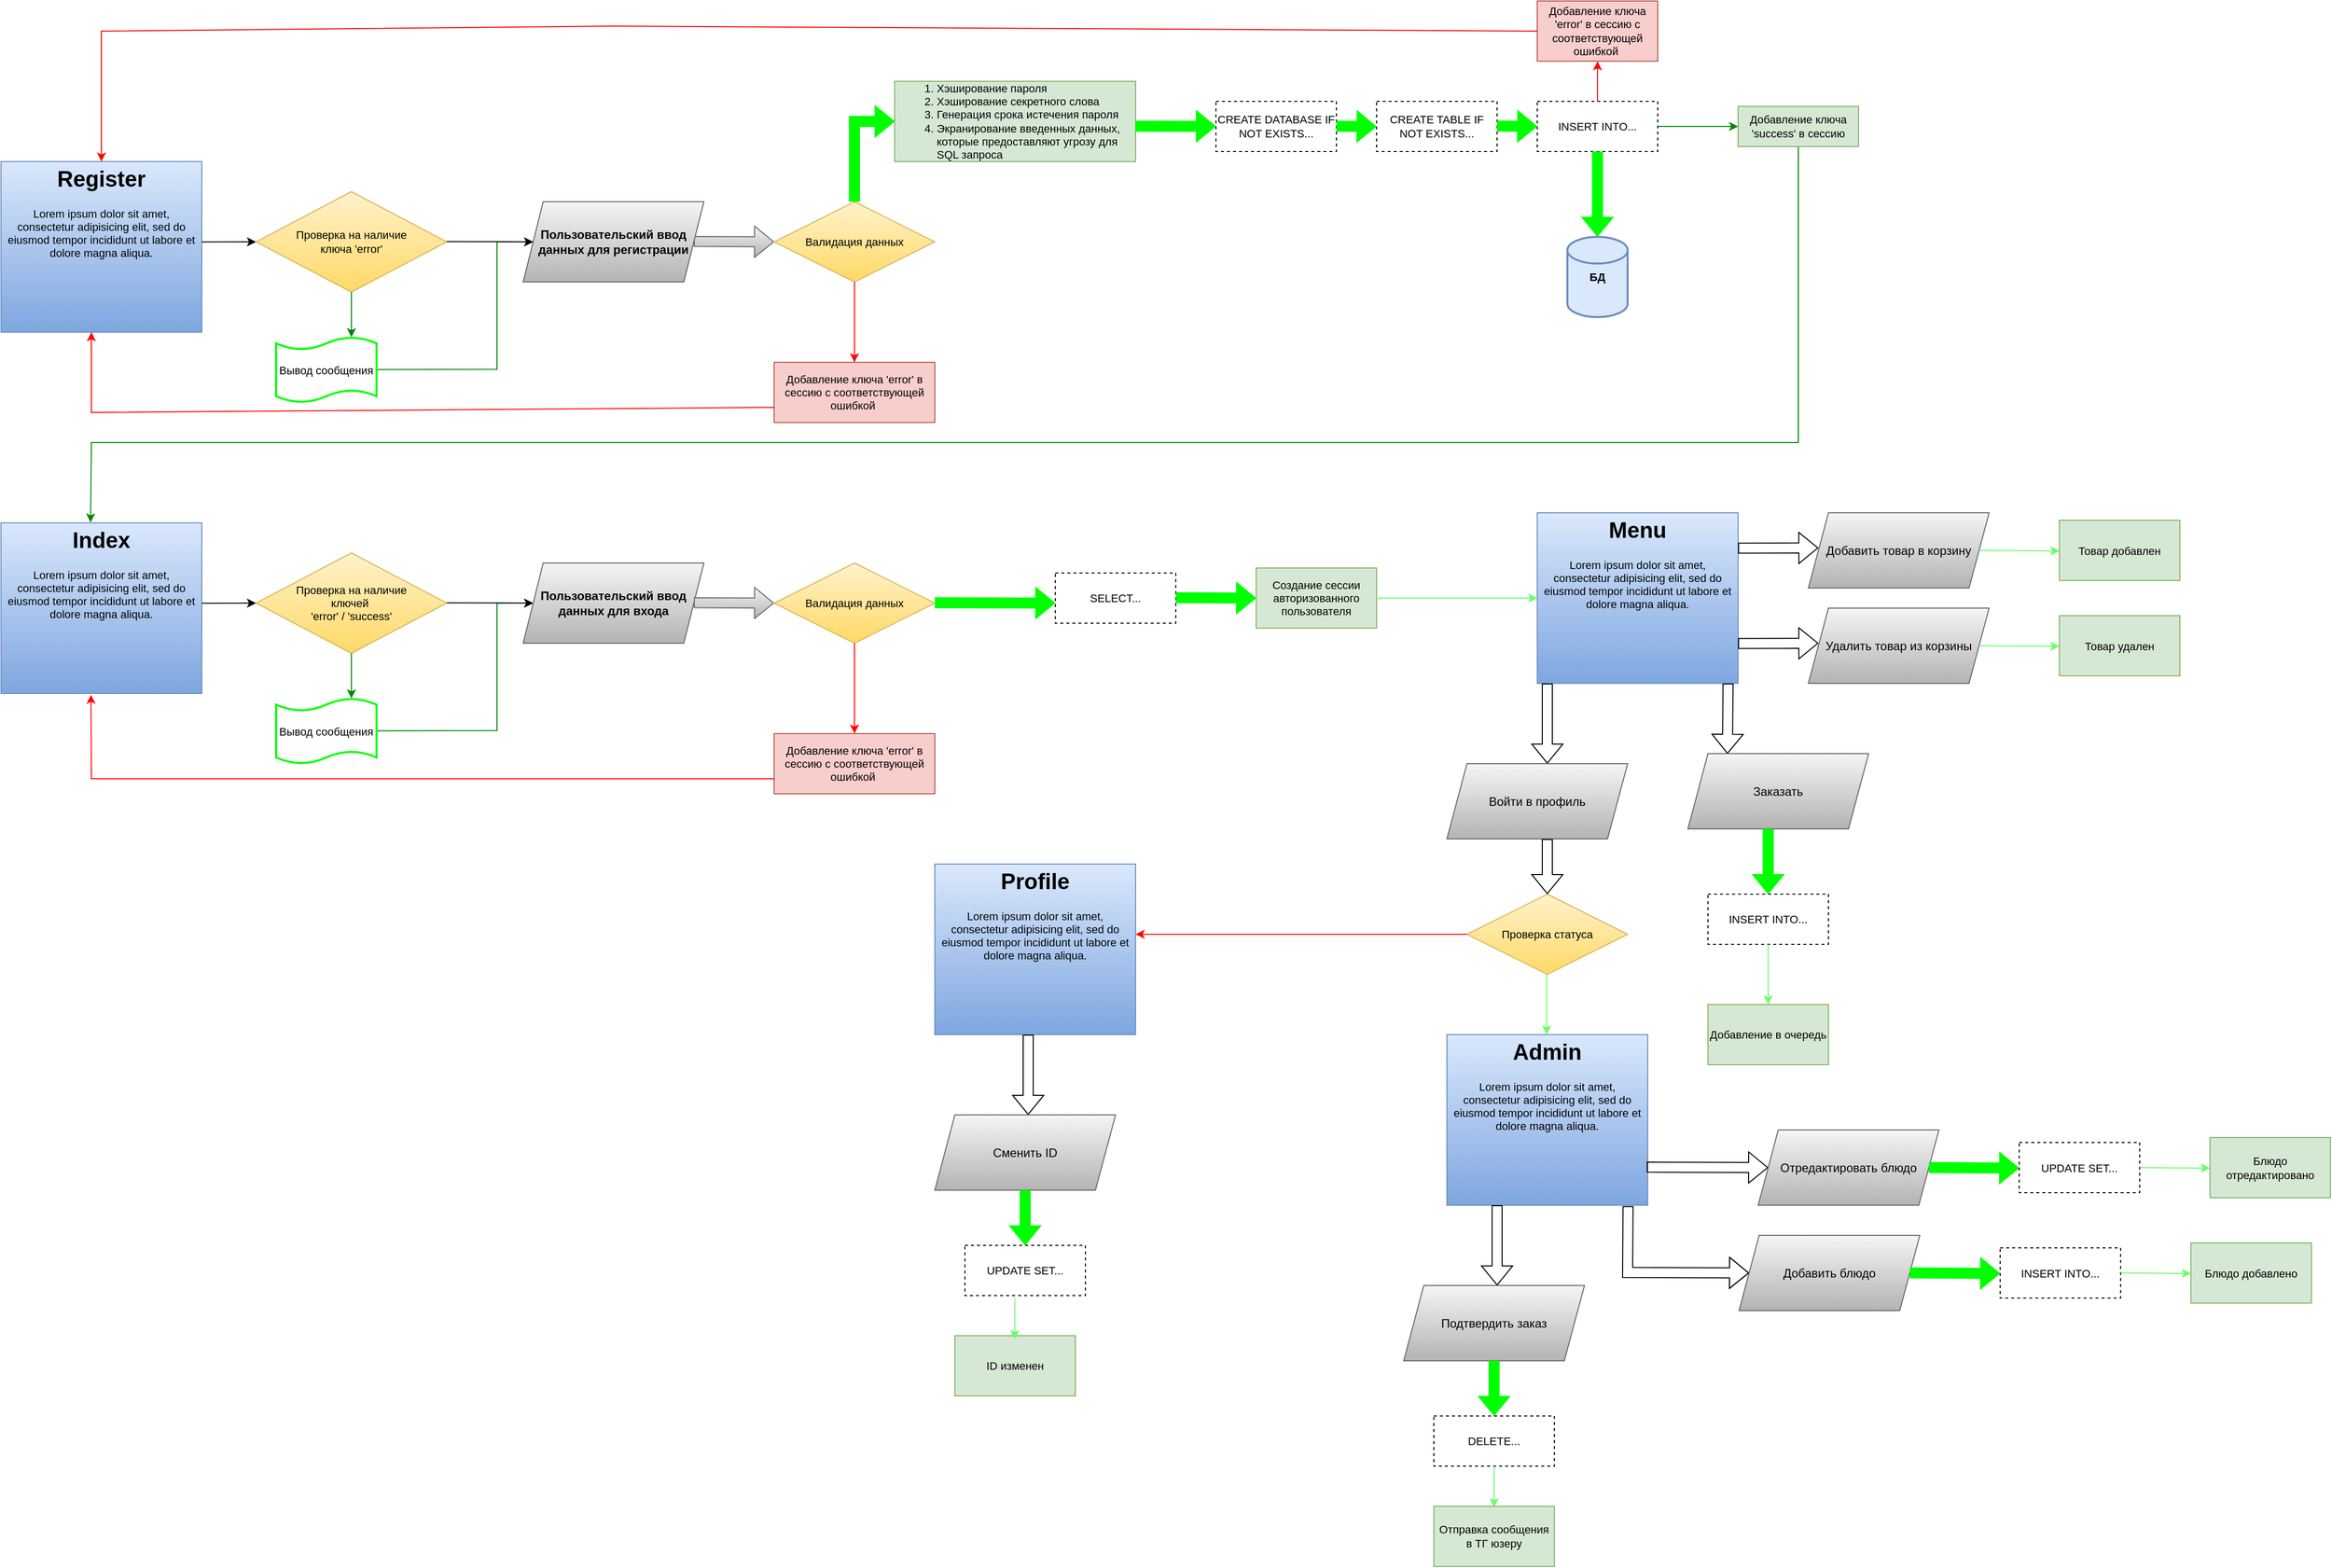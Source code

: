 <mxfile version="20.7.4" type="device"><diagram id="8xUtYYyIPEslyXVkAEBV" name="Страница 1"><mxGraphModel dx="4327" dy="1767" grid="1" gridSize="10" guides="1" tooltips="1" connect="1" arrows="1" fold="1" page="1" pageScale="1" pageWidth="827" pageHeight="1169" math="0" shadow="0"><root><mxCell id="0"/><mxCell id="1" parent="0"/><mxCell id="uuku5bjFE2AwPKmSAGeP-2" value="" style="endArrow=classic;html=1;rounded=0;strokeColor=#008500;fontSize=11;fillColor=#FF0000;" edge="1" parent="1"><mxGeometry width="50" height="50" relative="1" as="geometry"><mxPoint x="-196" y="367.237" as="sourcePoint"/><mxPoint x="-40" y="240" as="targetPoint"/><Array as="points"><mxPoint x="-76" y="367"/><mxPoint x="-76" y="240"/></Array></mxGeometry></mxCell><mxCell id="uuku5bjFE2AwPKmSAGeP-3" value="" style="endArrow=classic;html=1;rounded=0;strokeColor=#008500;fontSize=11;fillColor=#FF0000;" edge="1" parent="1"><mxGeometry width="50" height="50" relative="1" as="geometry"><mxPoint x="-196" y="727.237" as="sourcePoint"/><mxPoint x="-40" y="600" as="targetPoint"/><Array as="points"><mxPoint x="-76" y="727"/><mxPoint x="-76" y="600"/></Array></mxGeometry></mxCell><mxCell id="uuku5bjFE2AwPKmSAGeP-4" value="" style="shape=flexArrow;endArrow=classic;html=1;rounded=0;fillColor=#f5f5f5;gradientColor=#b3b3b3;strokeColor=#666666;" edge="1" parent="1"><mxGeometry width="50" height="50" relative="1" as="geometry"><mxPoint x="120" y="239.58" as="sourcePoint"/><mxPoint x="200" y="240" as="targetPoint"/></mxGeometry></mxCell><mxCell id="uuku5bjFE2AwPKmSAGeP-5" value="&lt;div style=&quot;font-size: 11px;&quot;&gt;Валидация данных&lt;/div&gt;" style="rhombus;whiteSpace=wrap;html=1;rounded=0;align=center;fillColor=#fff2cc;gradientColor=#ffd966;strokeColor=#d6b656;" vertex="1" parent="1"><mxGeometry x="200" y="200" width="160" height="80" as="geometry"/></mxCell><mxCell id="uuku5bjFE2AwPKmSAGeP-6" value="&lt;b style=&quot;font-size: 12px;&quot;&gt;Пользовательский ввод данных для регистрации&lt;br&gt;&lt;/b&gt;" style="shape=parallelogram;perimeter=parallelogramPerimeter;whiteSpace=wrap;html=1;fixedSize=1;rounded=0;fontSize=11;fillColor=#f5f5f5;gradientColor=#b3b3b3;strokeColor=#666666;" vertex="1" parent="1"><mxGeometry x="-50" y="200" width="180" height="80" as="geometry"/></mxCell><mxCell id="uuku5bjFE2AwPKmSAGeP-7" value="&lt;div style=&quot;&quot;&gt;&lt;ol&gt;&lt;li&gt;&lt;span style=&quot;background-color: initial;&quot;&gt;Хэширование пароля&lt;/span&gt;&lt;/li&gt;&lt;li&gt;&lt;span style=&quot;background-color: initial;&quot;&gt;Хэширование секретного слова&lt;/span&gt;&lt;/li&gt;&lt;li&gt;&lt;span style=&quot;background-color: initial;&quot;&gt;Генерация срока истечения пароля&lt;/span&gt;&lt;/li&gt;&lt;li&gt;&lt;span style=&quot;background-color: initial;&quot;&gt;Экранирование введенных данных, которые предоставляют угрозу для SQL запроса&lt;/span&gt;&lt;/li&gt;&lt;/ol&gt;&lt;/div&gt;" style="rounded=0;whiteSpace=wrap;html=1;strokeColor=#82b366;fontSize=11;fillColor=#d5e8d4;align=left;" vertex="1" parent="1"><mxGeometry x="320" y="80" width="240" height="80" as="geometry"/></mxCell><mxCell id="uuku5bjFE2AwPKmSAGeP-8" value="CREATE TABLE IF NOT EXISTS..." style="rounded=0;whiteSpace=wrap;html=1;dashed=1;strokeColor=#000000;fontSize=11;" vertex="1" parent="1"><mxGeometry x="800" y="100" width="120" height="50" as="geometry"/></mxCell><mxCell id="uuku5bjFE2AwPKmSAGeP-9" value="INSERT INTO..." style="rounded=0;whiteSpace=wrap;html=1;dashed=1;strokeColor=#000000;fontSize=11;" vertex="1" parent="1"><mxGeometry x="960" y="100" width="120" height="50" as="geometry"/></mxCell><mxCell id="uuku5bjFE2AwPKmSAGeP-10" style="edgeStyle=orthogonalEdgeStyle;rounded=0;orthogonalLoop=1;jettySize=auto;html=1;exitX=0.5;exitY=1;exitDx=0;exitDy=0;fontSize=11;" edge="1" parent="1" source="uuku5bjFE2AwPKmSAGeP-9" target="uuku5bjFE2AwPKmSAGeP-9"><mxGeometry relative="1" as="geometry"/></mxCell><mxCell id="uuku5bjFE2AwPKmSAGeP-11" value="" style="shape=flexArrow;endArrow=classic;html=1;rounded=0;strokeColor=#00FF00;fontSize=11;exitX=0.5;exitY=0;exitDx=0;exitDy=0;entryX=0;entryY=0.5;entryDx=0;entryDy=0;fillColor=#00FF00;" edge="1" parent="1" source="uuku5bjFE2AwPKmSAGeP-5" target="uuku5bjFE2AwPKmSAGeP-7"><mxGeometry width="50" height="50" relative="1" as="geometry"><mxPoint x="270" y="195" as="sourcePoint"/><mxPoint x="280" y="80" as="targetPoint"/><Array as="points"><mxPoint x="280" y="120"/></Array></mxGeometry></mxCell><mxCell id="uuku5bjFE2AwPKmSAGeP-12" value="" style="shape=flexArrow;endArrow=classic;html=1;rounded=0;strokeColor=#00FF00;fontSize=11;fillColor=#00FF00;" edge="1" parent="1"><mxGeometry width="50" height="50" relative="1" as="geometry"><mxPoint x="560" y="124.72" as="sourcePoint"/><mxPoint x="640" y="124.91" as="targetPoint"/></mxGeometry></mxCell><mxCell id="uuku5bjFE2AwPKmSAGeP-13" value="" style="shape=flexArrow;endArrow=classic;html=1;rounded=0;strokeColor=#00FF00;fontSize=11;fillColor=#00FF00;" edge="1" parent="1"><mxGeometry width="50" height="50" relative="1" as="geometry"><mxPoint x="920" y="124.57" as="sourcePoint"/><mxPoint x="960" y="125" as="targetPoint"/></mxGeometry></mxCell><mxCell id="uuku5bjFE2AwPKmSAGeP-14" value="" style="shape=flexArrow;endArrow=classic;html=1;rounded=0;strokeColor=#00FF00;fontSize=11;fillColor=#00FF00;entryX=0.5;entryY=0;entryDx=0;entryDy=0;entryPerimeter=0;exitX=0.5;exitY=1;exitDx=0;exitDy=0;" edge="1" parent="1" source="uuku5bjFE2AwPKmSAGeP-9"><mxGeometry width="50" height="50" relative="1" as="geometry"><mxPoint x="1080" y="124.57" as="sourcePoint"/><mxPoint x="1020" y="235" as="targetPoint"/></mxGeometry></mxCell><mxCell id="uuku5bjFE2AwPKmSAGeP-15" value="&lt;b style=&quot;font-size: 12px;&quot;&gt;Пользовательский ввод данных для входа&lt;br&gt;&lt;/b&gt;" style="shape=parallelogram;perimeter=parallelogramPerimeter;whiteSpace=wrap;html=1;fixedSize=1;rounded=0;fontSize=11;fillColor=#f5f5f5;gradientColor=#b3b3b3;strokeColor=#666666;" vertex="1" parent="1"><mxGeometry x="-50" y="560" width="180" height="80" as="geometry"/></mxCell><mxCell id="uuku5bjFE2AwPKmSAGeP-16" value="" style="endArrow=classic;html=1;rounded=0;strokeColor=#FF0000;fontSize=11;fillColor=#00FF00;" edge="1" parent="1"><mxGeometry width="50" height="50" relative="1" as="geometry"><mxPoint x="1020" y="100" as="sourcePoint"/><mxPoint x="1020" y="60" as="targetPoint"/></mxGeometry></mxCell><mxCell id="uuku5bjFE2AwPKmSAGeP-17" value="Добавление ключа 'error' в сессию с соответствующей ошибкой&amp;nbsp;" style="rounded=0;whiteSpace=wrap;html=1;strokeColor=#b85450;fontSize=11;fillColor=#f8cecc;" vertex="1" parent="1"><mxGeometry x="960" width="120" height="60" as="geometry"/></mxCell><mxCell id="uuku5bjFE2AwPKmSAGeP-18" value="" style="endArrow=classic;html=1;rounded=0;strokeColor=#FF0000;fontSize=11;fillColor=#00FF00;exitX=0;exitY=0.5;exitDx=0;exitDy=0;entryX=0.5;entryY=0;entryDx=0;entryDy=0;" edge="1" parent="1" source="uuku5bjFE2AwPKmSAGeP-17" target="uuku5bjFE2AwPKmSAGeP-84"><mxGeometry width="50" height="50" relative="1" as="geometry"><mxPoint x="800" y="10" as="sourcePoint"/><mxPoint x="-520" y="30" as="targetPoint"/><Array as="points"><mxPoint x="40" y="25"/><mxPoint x="-470" y="30"/></Array></mxGeometry></mxCell><mxCell id="uuku5bjFE2AwPKmSAGeP-19" value="" style="shape=flexArrow;endArrow=classic;html=1;rounded=0;fillColor=#f5f5f5;gradientColor=#b3b3b3;strokeColor=#666666;" edge="1" parent="1"><mxGeometry width="50" height="50" relative="1" as="geometry"><mxPoint x="120" y="599.57" as="sourcePoint"/><mxPoint x="200" y="599.99" as="targetPoint"/></mxGeometry></mxCell><mxCell id="uuku5bjFE2AwPKmSAGeP-20" value="&lt;div style=&quot;font-size: 11px;&quot;&gt;Валидация данных&lt;/div&gt;" style="rhombus;whiteSpace=wrap;html=1;rounded=0;align=center;fillColor=#fff2cc;gradientColor=#ffd966;strokeColor=#d6b656;" vertex="1" parent="1"><mxGeometry x="200" y="560" width="160" height="80" as="geometry"/></mxCell><mxCell id="uuku5bjFE2AwPKmSAGeP-21" value="" style="shape=flexArrow;endArrow=classic;html=1;rounded=0;strokeColor=#00FF00;fontSize=11;fillColor=#00FF00;" edge="1" parent="1"><mxGeometry width="50" height="50" relative="1" as="geometry"><mxPoint x="360" y="599.57" as="sourcePoint"/><mxPoint x="480" y="600" as="targetPoint"/></mxGeometry></mxCell><mxCell id="uuku5bjFE2AwPKmSAGeP-22" value="" style="endArrow=classic;html=1;rounded=0;strokeColor=#008500;fontSize=11;fillColor=#00FF00;exitX=0.5;exitY=1;exitDx=0;exitDy=0;entryX=0.446;entryY=-0.002;entryDx=0;entryDy=0;entryPerimeter=0;" edge="1" parent="1" source="uuku5bjFE2AwPKmSAGeP-35" target="uuku5bjFE2AwPKmSAGeP-65"><mxGeometry width="50" height="50" relative="1" as="geometry"><mxPoint x="1219.57" y="140" as="sourcePoint"/><mxPoint x="-540" y="440" as="targetPoint"/><Array as="points"><mxPoint x="1220" y="440"/><mxPoint x="40" y="440"/><mxPoint x="-480" y="440"/></Array></mxGeometry></mxCell><mxCell id="uuku5bjFE2AwPKmSAGeP-23" value="" style="endArrow=classic;html=1;rounded=0;fontSize=11;fillColor=#e51400;strokeColor=#FF0000;entryX=0.5;entryY=0;entryDx=0;entryDy=0;" edge="1" parent="1" target="uuku5bjFE2AwPKmSAGeP-24"><mxGeometry width="50" height="50" relative="1" as="geometry"><mxPoint x="280" y="280" as="sourcePoint"/><mxPoint x="320" y="320" as="targetPoint"/><Array as="points"/></mxGeometry></mxCell><mxCell id="uuku5bjFE2AwPKmSAGeP-24" value="Добавление ключа 'error' в сессию с соответствующей ошибкой&amp;nbsp;" style="rounded=0;whiteSpace=wrap;html=1;fontSize=11;strokeColor=#b85450;fillColor=#f8cecc;" vertex="1" parent="1"><mxGeometry x="200" y="360" width="160" height="60" as="geometry"/></mxCell><mxCell id="uuku5bjFE2AwPKmSAGeP-25" value="" style="endArrow=classic;html=1;rounded=0;fontSize=11;fillColor=#e51400;strokeColor=#FF0000;entryX=0.5;entryY=0;entryDx=0;entryDy=0;" edge="1" parent="1" target="uuku5bjFE2AwPKmSAGeP-26"><mxGeometry width="50" height="50" relative="1" as="geometry"><mxPoint x="280" y="640" as="sourcePoint"/><mxPoint x="320" y="680" as="targetPoint"/><Array as="points"/></mxGeometry></mxCell><mxCell id="uuku5bjFE2AwPKmSAGeP-26" value="Добавление ключа 'error' в сессию с соответствующей ошибкой&amp;nbsp;" style="rounded=0;whiteSpace=wrap;html=1;fontSize=11;strokeColor=#b85450;fillColor=#f8cecc;" vertex="1" parent="1"><mxGeometry x="200" y="730" width="160" height="60" as="geometry"/></mxCell><mxCell id="uuku5bjFE2AwPKmSAGeP-33" value="SELECT..." style="rounded=0;whiteSpace=wrap;html=1;dashed=1;strokeColor=#000000;fontSize=11;" vertex="1" parent="1"><mxGeometry x="480" y="570" width="120" height="50" as="geometry"/></mxCell><mxCell id="uuku5bjFE2AwPKmSAGeP-34" value="" style="shape=flexArrow;endArrow=classic;html=1;rounded=0;strokeColor=#00FF00;fontSize=11;fillColor=#00FF00;" edge="1" parent="1"><mxGeometry width="50" height="50" relative="1" as="geometry"><mxPoint x="600" y="594.57" as="sourcePoint"/><mxPoint x="680" y="595" as="targetPoint"/></mxGeometry></mxCell><mxCell id="uuku5bjFE2AwPKmSAGeP-35" value="Добавление ключа 'success' в сессию" style="rounded=0;whiteSpace=wrap;html=1;strokeColor=#82b366;fontSize=11;fillColor=#d5e8d4;" vertex="1" parent="1"><mxGeometry x="1160" y="105" width="120" height="40" as="geometry"/></mxCell><mxCell id="uuku5bjFE2AwPKmSAGeP-36" value="" style="endArrow=classic;html=1;rounded=0;strokeColor=#008500;fontSize=11;fillColor=#00FF00;entryX=0;entryY=0.5;entryDx=0;entryDy=0;" edge="1" parent="1" target="uuku5bjFE2AwPKmSAGeP-35"><mxGeometry width="50" height="50" relative="1" as="geometry"><mxPoint x="1080" y="125" as="sourcePoint"/><mxPoint x="1130" y="75" as="targetPoint"/></mxGeometry></mxCell><mxCell id="uuku5bjFE2AwPKmSAGeP-37" value="Создание сессии авторизованного пользователя" style="rounded=0;whiteSpace=wrap;html=1;strokeColor=#82b366;fontSize=11;fillColor=#d5e8d4;" vertex="1" parent="1"><mxGeometry x="680" y="565" width="120" height="60" as="geometry"/></mxCell><mxCell id="uuku5bjFE2AwPKmSAGeP-62" value="&lt;div style=&quot;font-size: 11px;&quot;&gt;Проверка на&amp;nbsp;&lt;span style=&quot;background-color: initial;&quot;&gt;наличие&lt;/span&gt;&lt;/div&gt;&lt;div style=&quot;font-size: 11px;&quot;&gt;&lt;span style=&quot;background-color: initial;&quot;&gt;ключей&amp;nbsp;&lt;/span&gt;&lt;/div&gt;&lt;div style=&quot;font-size: 11px;&quot;&gt;&lt;span style=&quot;background-color: initial;&quot;&gt;'error' / 'success'&lt;/span&gt;&lt;/div&gt;" style="rhombus;whiteSpace=wrap;html=1;rounded=0;align=center;fillColor=#fff2cc;gradientColor=#ffd966;strokeColor=#d6b656;" vertex="1" parent="1"><mxGeometry x="-316" y="550" width="190" height="100" as="geometry"/></mxCell><mxCell id="uuku5bjFE2AwPKmSAGeP-63" value="" style="group" vertex="1" connectable="0" parent="1"><mxGeometry x="-570" y="520" width="200" height="170" as="geometry"/></mxCell><mxCell id="uuku5bjFE2AwPKmSAGeP-64" value="" style="whiteSpace=wrap;html=1;rounded=0;strokeColor=#6c8ebf;fontSize=11;fillColor=#dae8fc;gradientColor=#7ea6e0;shadow=0;" vertex="1" parent="uuku5bjFE2AwPKmSAGeP-63"><mxGeometry width="200" height="170" as="geometry"/></mxCell><mxCell id="uuku5bjFE2AwPKmSAGeP-65" value="&lt;h1&gt;Index&lt;/h1&gt;&lt;p style=&quot;&quot;&gt;Lorem ipsum dolor sit amet, consectetur adipisicing elit, sed do eiusmod tempor incididunt ut labore et dolore magna aliqua.&lt;/p&gt;" style="text;html=1;strokeColor=none;fillColor=none;spacing=5;spacingTop=-20;whiteSpace=wrap;overflow=hidden;rounded=0;fontSize=11;align=center;shadow=0;" vertex="1" parent="uuku5bjFE2AwPKmSAGeP-63"><mxGeometry width="200" height="160.438" as="geometry"/></mxCell><mxCell id="uuku5bjFE2AwPKmSAGeP-69" value="" style="endArrow=classic;html=1;rounded=0;strokeColor=#000000;fontSize=11;fillColor=#FF0000;" edge="1" parent="1" source="uuku5bjFE2AwPKmSAGeP-65"><mxGeometry width="50" height="50" relative="1" as="geometry"><mxPoint x="-216" y="650" as="sourcePoint"/><mxPoint x="-316" y="600" as="targetPoint"/></mxGeometry></mxCell><mxCell id="uuku5bjFE2AwPKmSAGeP-70" value="" style="endArrow=classic;html=1;rounded=0;strokeColor=#008500;fontSize=11;fillColor=#FF0000;exitX=0.5;exitY=1;exitDx=0;exitDy=0;entryX=0.75;entryY=0;entryDx=0;entryDy=0;entryPerimeter=0;" edge="1" parent="1" source="uuku5bjFE2AwPKmSAGeP-62" target="uuku5bjFE2AwPKmSAGeP-71"><mxGeometry width="50" height="50" relative="1" as="geometry"><mxPoint x="-210" y="1200" as="sourcePoint"/><mxPoint x="-270" y="1160" as="targetPoint"/></mxGeometry></mxCell><mxCell id="uuku5bjFE2AwPKmSAGeP-71" value="Вывод сообщения" style="shape=tape;whiteSpace=wrap;html=1;strokeWidth=2;size=0.19;rounded=0;shadow=0;strokeColor=#00FF00;fontSize=11;fillColor=none;" vertex="1" parent="1"><mxGeometry x="-296" y="695" width="100" height="65" as="geometry"/></mxCell><mxCell id="uuku5bjFE2AwPKmSAGeP-72" value="" style="endArrow=classic;html=1;rounded=0;strokeColor=default;fontSize=11;fillColor=#FF0000;" edge="1" parent="1"><mxGeometry width="50" height="50" relative="1" as="geometry"><mxPoint x="-126" y="599.737" as="sourcePoint"/><mxPoint x="-40" y="600" as="targetPoint"/></mxGeometry></mxCell><mxCell id="uuku5bjFE2AwPKmSAGeP-81" value="&lt;div style=&quot;font-size: 11px;&quot;&gt;Проверка на&amp;nbsp;&lt;span style=&quot;background-color: initial;&quot;&gt;наличие&lt;/span&gt;&lt;/div&gt;&lt;div style=&quot;font-size: 11px;&quot;&gt;&lt;span style=&quot;background-color: initial;&quot;&gt;ключа&amp;nbsp;&lt;/span&gt;&lt;span style=&quot;background-color: initial;&quot;&gt;'error'&lt;/span&gt;&lt;/div&gt;" style="rhombus;whiteSpace=wrap;html=1;rounded=0;align=center;fillColor=#fff2cc;gradientColor=#ffd966;strokeColor=#d6b656;" vertex="1" parent="1"><mxGeometry x="-316" y="190" width="190" height="100" as="geometry"/></mxCell><mxCell id="uuku5bjFE2AwPKmSAGeP-82" value="" style="group" vertex="1" connectable="0" parent="1"><mxGeometry x="-570" y="160" width="200" height="170" as="geometry"/></mxCell><mxCell id="uuku5bjFE2AwPKmSAGeP-83" value="" style="whiteSpace=wrap;html=1;rounded=0;strokeColor=#6c8ebf;fontSize=11;fillColor=#dae8fc;gradientColor=#7ea6e0;shadow=0;" vertex="1" parent="uuku5bjFE2AwPKmSAGeP-82"><mxGeometry width="200" height="170" as="geometry"/></mxCell><mxCell id="uuku5bjFE2AwPKmSAGeP-84" value="&lt;h1&gt;Register&lt;/h1&gt;&lt;p style=&quot;&quot;&gt;Lorem ipsum dolor sit amet, consectetur adipisicing elit, sed do eiusmod tempor incididunt ut labore et dolore magna aliqua.&lt;/p&gt;" style="text;html=1;strokeColor=none;fillColor=none;spacing=5;spacingTop=-20;whiteSpace=wrap;overflow=hidden;rounded=0;fontSize=11;align=center;shadow=0;" vertex="1" parent="uuku5bjFE2AwPKmSAGeP-82"><mxGeometry width="200" height="160.438" as="geometry"/></mxCell><mxCell id="uuku5bjFE2AwPKmSAGeP-85" value="" style="endArrow=classic;html=1;rounded=0;strokeColor=#000000;fontSize=11;fillColor=#FF0000;" edge="1" parent="1" source="uuku5bjFE2AwPKmSAGeP-84"><mxGeometry width="50" height="50" relative="1" as="geometry"><mxPoint x="-216" y="290" as="sourcePoint"/><mxPoint x="-316" y="240" as="targetPoint"/></mxGeometry></mxCell><mxCell id="uuku5bjFE2AwPKmSAGeP-86" value="" style="endArrow=classic;html=1;rounded=0;strokeColor=#008500;fontSize=11;fillColor=#FF0000;exitX=0.5;exitY=1;exitDx=0;exitDy=0;entryX=0.75;entryY=0;entryDx=0;entryDy=0;entryPerimeter=0;" edge="1" parent="1" source="uuku5bjFE2AwPKmSAGeP-81" target="uuku5bjFE2AwPKmSAGeP-87"><mxGeometry width="50" height="50" relative="1" as="geometry"><mxPoint x="-210" y="840" as="sourcePoint"/><mxPoint x="-270" y="800" as="targetPoint"/></mxGeometry></mxCell><mxCell id="uuku5bjFE2AwPKmSAGeP-87" value="Вывод сообщения" style="shape=tape;whiteSpace=wrap;html=1;strokeWidth=2;size=0.19;rounded=0;shadow=0;strokeColor=#00FF00;fontSize=11;fillColor=none;" vertex="1" parent="1"><mxGeometry x="-296" y="335" width="100" height="65" as="geometry"/></mxCell><mxCell id="uuku5bjFE2AwPKmSAGeP-88" value="" style="endArrow=classic;html=1;rounded=0;strokeColor=#000000;fontSize=11;fillColor=#FF0000;" edge="1" parent="1"><mxGeometry width="50" height="50" relative="1" as="geometry"><mxPoint x="-126" y="239.737" as="sourcePoint"/><mxPoint x="-40" y="240" as="targetPoint"/></mxGeometry></mxCell><mxCell id="uuku5bjFE2AwPKmSAGeP-89" value="" style="endArrow=classic;html=1;rounded=0;strokeColor=#FF0000;fontSize=11;fillColor=#FF0000;exitX=0;exitY=0.75;exitDx=0;exitDy=0;entryX=0.448;entryY=1.008;entryDx=0;entryDy=0;entryPerimeter=0;" edge="1" parent="1" source="uuku5bjFE2AwPKmSAGeP-26" target="uuku5bjFE2AwPKmSAGeP-64"><mxGeometry width="50" height="50" relative="1" as="geometry"><mxPoint x="-10" y="800" as="sourcePoint"/><mxPoint x="-530" y="775" as="targetPoint"/><Array as="points"><mxPoint x="-480" y="775"/></Array></mxGeometry></mxCell><mxCell id="uuku5bjFE2AwPKmSAGeP-90" value="" style="endArrow=classic;html=1;rounded=0;strokeColor=#FF0000;fontSize=11;fillColor=#FF0000;exitX=0;exitY=0.75;exitDx=0;exitDy=0;" edge="1" parent="1" source="uuku5bjFE2AwPKmSAGeP-24"><mxGeometry width="50" height="50" relative="1" as="geometry"><mxPoint x="-40" y="390" as="sourcePoint"/><mxPoint x="-480" y="330" as="targetPoint"/><Array as="points"><mxPoint x="-480" y="410"/></Array></mxGeometry></mxCell><mxCell id="uuku5bjFE2AwPKmSAGeP-92" value="&lt;div style=&quot;&quot;&gt;&lt;span style=&quot;background-color: initial;&quot;&gt;&lt;b&gt;БД&lt;/b&gt;&lt;/span&gt;&lt;/div&gt;" style="strokeWidth=2;html=1;shape=mxgraph.flowchart.database;whiteSpace=wrap;rounded=0;shadow=0;strokeColor=#6c8ebf;fontSize=11;fillColor=#dae8fc;align=center;" vertex="1" parent="1"><mxGeometry x="990" y="235" width="60" height="80" as="geometry"/></mxCell><mxCell id="uuku5bjFE2AwPKmSAGeP-119" value="CREATE DATABASE IF NOT EXISTS..." style="rounded=0;whiteSpace=wrap;html=1;dashed=1;strokeColor=#000000;fontSize=11;" vertex="1" parent="1"><mxGeometry x="640" y="100" width="120" height="50" as="geometry"/></mxCell><mxCell id="uuku5bjFE2AwPKmSAGeP-120" value="" style="shape=flexArrow;endArrow=classic;html=1;rounded=0;strokeColor=#00FF00;fontSize=11;fillColor=#00FF00;" edge="1" parent="1"><mxGeometry width="50" height="50" relative="1" as="geometry"><mxPoint x="760" y="124.72" as="sourcePoint"/><mxPoint x="800" y="125.15" as="targetPoint"/></mxGeometry></mxCell><mxCell id="uuku5bjFE2AwPKmSAGeP-121" value="" style="endArrow=classic;html=1;rounded=0;exitX=1;exitY=0.5;exitDx=0;exitDy=0;fillColor=#d5e8d4;strokeColor=#66FF66;" edge="1" parent="1" source="uuku5bjFE2AwPKmSAGeP-37"><mxGeometry width="50" height="50" relative="1" as="geometry"><mxPoint x="890" y="650" as="sourcePoint"/><mxPoint x="960" y="595" as="targetPoint"/></mxGeometry></mxCell><mxCell id="uuku5bjFE2AwPKmSAGeP-122" value="" style="group" vertex="1" connectable="0" parent="1"><mxGeometry x="960" y="510" width="200" height="170" as="geometry"/></mxCell><mxCell id="uuku5bjFE2AwPKmSAGeP-123" value="" style="whiteSpace=wrap;html=1;rounded=0;strokeColor=#6c8ebf;fontSize=11;fillColor=#dae8fc;gradientColor=#7ea6e0;shadow=0;" vertex="1" parent="uuku5bjFE2AwPKmSAGeP-122"><mxGeometry width="200" height="170" as="geometry"/></mxCell><mxCell id="uuku5bjFE2AwPKmSAGeP-124" value="&lt;h1&gt;Menu&lt;/h1&gt;&lt;p style=&quot;&quot;&gt;Lorem ipsum dolor sit amet, consectetur adipisicing elit, sed do eiusmod tempor incididunt ut labore et dolore magna aliqua.&lt;/p&gt;" style="text;html=1;strokeColor=none;fillColor=none;spacing=5;spacingTop=-20;whiteSpace=wrap;overflow=hidden;rounded=0;fontSize=11;align=center;shadow=0;" vertex="1" parent="uuku5bjFE2AwPKmSAGeP-122"><mxGeometry width="200" height="160.438" as="geometry"/></mxCell><mxCell id="uuku5bjFE2AwPKmSAGeP-125" value="" style="shape=flexArrow;endArrow=classic;html=1;rounded=0;strokeColor=default;exitX=1;exitY=0.5;exitDx=0;exitDy=0;" edge="1" parent="1"><mxGeometry width="50" height="50" relative="1" as="geometry"><mxPoint x="1160" y="545.219" as="sourcePoint"/><mxPoint x="1240" y="545" as="targetPoint"/></mxGeometry></mxCell><mxCell id="uuku5bjFE2AwPKmSAGeP-127" value="Добавить товар в корзину" style="shape=parallelogram;perimeter=parallelogramPerimeter;whiteSpace=wrap;html=1;fixedSize=1;fillColor=#f5f5f5;gradientColor=#b3b3b3;strokeColor=#666666;" vertex="1" parent="1"><mxGeometry x="1230" y="510" width="180" height="75" as="geometry"/></mxCell><mxCell id="uuku5bjFE2AwPKmSAGeP-128" value="" style="endArrow=classic;html=1;rounded=0;strokeColor=#66FF66;exitX=1;exitY=0.5;exitDx=0;exitDy=0;" edge="1" parent="1" source="uuku5bjFE2AwPKmSAGeP-127"><mxGeometry width="50" height="50" relative="1" as="geometry"><mxPoint x="1430" y="615" as="sourcePoint"/><mxPoint x="1480" y="548" as="targetPoint"/></mxGeometry></mxCell><mxCell id="uuku5bjFE2AwPKmSAGeP-129" value="Товар добавлен" style="rounded=0;whiteSpace=wrap;html=1;strokeColor=#82b366;fontSize=11;fillColor=#d5e8d4;" vertex="1" parent="1"><mxGeometry x="1480" y="517.5" width="120" height="60" as="geometry"/></mxCell><mxCell id="uuku5bjFE2AwPKmSAGeP-130" value="" style="shape=flexArrow;endArrow=classic;html=1;rounded=0;strokeColor=default;exitX=1;exitY=0.5;exitDx=0;exitDy=0;" edge="1" parent="1"><mxGeometry width="50" height="50" relative="1" as="geometry"><mxPoint x="1160.0" y="640.219" as="sourcePoint"/><mxPoint x="1240.0" y="640" as="targetPoint"/></mxGeometry></mxCell><mxCell id="uuku5bjFE2AwPKmSAGeP-131" value="Удалить товар из корзины" style="shape=parallelogram;perimeter=parallelogramPerimeter;whiteSpace=wrap;html=1;fixedSize=1;fillColor=#f5f5f5;gradientColor=#b3b3b3;strokeColor=#666666;" vertex="1" parent="1"><mxGeometry x="1230" y="605" width="180" height="75" as="geometry"/></mxCell><mxCell id="uuku5bjFE2AwPKmSAGeP-132" value="" style="endArrow=classic;html=1;rounded=0;strokeColor=#66FF66;exitX=1;exitY=0.5;exitDx=0;exitDy=0;" edge="1" parent="1" source="uuku5bjFE2AwPKmSAGeP-131"><mxGeometry width="50" height="50" relative="1" as="geometry"><mxPoint x="1430" y="710" as="sourcePoint"/><mxPoint x="1480" y="643" as="targetPoint"/></mxGeometry></mxCell><mxCell id="uuku5bjFE2AwPKmSAGeP-133" value="Товар удален" style="rounded=0;whiteSpace=wrap;html=1;strokeColor=#82b366;fontSize=11;fillColor=#d5e8d4;" vertex="1" parent="1"><mxGeometry x="1480" y="612.5" width="120" height="60" as="geometry"/></mxCell><mxCell id="uuku5bjFE2AwPKmSAGeP-134" value="" style="shape=flexArrow;endArrow=classic;html=1;rounded=0;strokeColor=default;exitX=0.1;exitY=1;exitDx=0;exitDy=0;exitPerimeter=0;entryX=0.219;entryY=0.003;entryDx=0;entryDy=0;entryPerimeter=0;" edge="1" parent="1" target="uuku5bjFE2AwPKmSAGeP-135"><mxGeometry width="50" height="50" relative="1" as="geometry"><mxPoint x="1150.0" y="680" as="sourcePoint"/><mxPoint x="1180.0" y="726.97" as="targetPoint"/></mxGeometry></mxCell><mxCell id="uuku5bjFE2AwPKmSAGeP-135" value="Заказать" style="shape=parallelogram;perimeter=parallelogramPerimeter;whiteSpace=wrap;html=1;fixedSize=1;fillColor=#f5f5f5;gradientColor=#b3b3b3;strokeColor=#666666;" vertex="1" parent="1"><mxGeometry x="1110" y="750" width="180" height="75" as="geometry"/></mxCell><mxCell id="uuku5bjFE2AwPKmSAGeP-137" value="" style="shape=flexArrow;endArrow=classic;html=1;rounded=0;strokeColor=#00FF00;fontSize=11;fillColor=#00FF00;exitX=0.5;exitY=1;exitDx=0;exitDy=0;" edge="1" parent="1"><mxGeometry width="50" height="50" relative="1" as="geometry"><mxPoint x="1190" y="825" as="sourcePoint"/><mxPoint x="1190" y="890" as="targetPoint"/></mxGeometry></mxCell><mxCell id="uuku5bjFE2AwPKmSAGeP-138" value="INSERT INTO..." style="rounded=0;whiteSpace=wrap;html=1;dashed=1;strokeColor=#000000;fontSize=11;" vertex="1" parent="1"><mxGeometry x="1130" y="890" width="120" height="50" as="geometry"/></mxCell><mxCell id="uuku5bjFE2AwPKmSAGeP-139" value="" style="endArrow=classic;html=1;rounded=0;strokeColor=#66FF66;exitX=0.5;exitY=1;exitDx=0;exitDy=0;" edge="1" parent="1" source="uuku5bjFE2AwPKmSAGeP-138"><mxGeometry width="50" height="50" relative="1" as="geometry"><mxPoint x="1160" y="1000.0" as="sourcePoint"/><mxPoint x="1190" y="1000" as="targetPoint"/></mxGeometry></mxCell><mxCell id="uuku5bjFE2AwPKmSAGeP-140" value="Добавление в очередь" style="rounded=0;whiteSpace=wrap;html=1;strokeColor=#82b366;fontSize=11;fillColor=#d5e8d4;" vertex="1" parent="1"><mxGeometry x="1130" y="1000" width="120" height="60" as="geometry"/></mxCell><mxCell id="uuku5bjFE2AwPKmSAGeP-141" value="" style="shape=flexArrow;endArrow=classic;html=1;rounded=0;strokeColor=default;exitX=0.1;exitY=1;exitDx=0;exitDy=0;exitPerimeter=0;" edge="1" parent="1"><mxGeometry width="50" height="50" relative="1" as="geometry"><mxPoint x="970.0" y="680.0" as="sourcePoint"/><mxPoint x="970" y="760" as="targetPoint"/></mxGeometry></mxCell><mxCell id="uuku5bjFE2AwPKmSAGeP-142" value="" style="group" vertex="1" connectable="0" parent="1"><mxGeometry x="870" y="1030" width="200" height="170" as="geometry"/></mxCell><mxCell id="uuku5bjFE2AwPKmSAGeP-143" value="" style="whiteSpace=wrap;html=1;rounded=0;strokeColor=#6c8ebf;fontSize=11;fillColor=#dae8fc;gradientColor=#7ea6e0;shadow=0;" vertex="1" parent="uuku5bjFE2AwPKmSAGeP-142"><mxGeometry width="200" height="170" as="geometry"/></mxCell><mxCell id="uuku5bjFE2AwPKmSAGeP-144" value="&lt;h1&gt;Admin&lt;br&gt;&lt;/h1&gt;&lt;p style=&quot;&quot;&gt;Lorem ipsum dolor sit amet, consectetur adipisicing elit, sed do eiusmod tempor incididunt ut labore et dolore magna aliqua.&lt;/p&gt;" style="text;html=1;strokeColor=none;fillColor=none;spacing=5;spacingTop=-20;whiteSpace=wrap;overflow=hidden;rounded=0;fontSize=11;align=center;shadow=0;" vertex="1" parent="uuku5bjFE2AwPKmSAGeP-142"><mxGeometry width="200" height="160.438" as="geometry"/></mxCell><mxCell id="uuku5bjFE2AwPKmSAGeP-145" value="Войти в профиль" style="shape=parallelogram;perimeter=parallelogramPerimeter;whiteSpace=wrap;html=1;fixedSize=1;fillColor=#f5f5f5;gradientColor=#b3b3b3;strokeColor=#666666;" vertex="1" parent="1"><mxGeometry x="870" y="760" width="180" height="75" as="geometry"/></mxCell><mxCell id="uuku5bjFE2AwPKmSAGeP-146" value="&lt;div style=&quot;font-size: 11px;&quot;&gt;Проверка статуса&lt;br&gt;&lt;/div&gt;" style="rhombus;whiteSpace=wrap;html=1;rounded=0;align=center;fillColor=#fff2cc;gradientColor=#ffd966;strokeColor=#d6b656;" vertex="1" parent="1"><mxGeometry x="890" y="890" width="160" height="80" as="geometry"/></mxCell><mxCell id="uuku5bjFE2AwPKmSAGeP-147" value="" style="shape=flexArrow;endArrow=classic;html=1;rounded=0;strokeColor=default;exitX=0.1;exitY=1;exitDx=0;exitDy=0;exitPerimeter=0;" edge="1" parent="1"><mxGeometry width="50" height="50" relative="1" as="geometry"><mxPoint x="970.0" y="835.0" as="sourcePoint"/><mxPoint x="970" y="890" as="targetPoint"/></mxGeometry></mxCell><mxCell id="uuku5bjFE2AwPKmSAGeP-148" value="" style="endArrow=classic;html=1;rounded=0;strokeColor=#66FF66;exitX=0.5;exitY=1;exitDx=0;exitDy=0;" edge="1" parent="1"><mxGeometry x="-0.667" y="-330" width="50" height="50" relative="1" as="geometry"><mxPoint x="969.38" y="970" as="sourcePoint"/><mxPoint x="969.38" y="1030" as="targetPoint"/><mxPoint as="offset"/></mxGeometry></mxCell><mxCell id="uuku5bjFE2AwPKmSAGeP-149" value="" style="shape=flexArrow;endArrow=classic;html=1;rounded=0;strokeColor=default;exitX=0.995;exitY=0.823;exitDx=0;exitDy=0;exitPerimeter=0;entryX=0;entryY=0.5;entryDx=0;entryDy=0;" edge="1" parent="1" source="uuku5bjFE2AwPKmSAGeP-144" target="uuku5bjFE2AwPKmSAGeP-150"><mxGeometry width="50" height="50" relative="1" as="geometry"><mxPoint x="1189.47" y="1130.0" as="sourcePoint"/><mxPoint x="1190" y="1160" as="targetPoint"/></mxGeometry></mxCell><mxCell id="uuku5bjFE2AwPKmSAGeP-150" value="Отредактировать блюдо" style="shape=parallelogram;perimeter=parallelogramPerimeter;whiteSpace=wrap;html=1;fixedSize=1;fillColor=#f5f5f5;gradientColor=#b3b3b3;strokeColor=#666666;" vertex="1" parent="1"><mxGeometry x="1180" y="1125" width="180" height="75" as="geometry"/></mxCell><mxCell id="uuku5bjFE2AwPKmSAGeP-151" value="" style="shape=flexArrow;endArrow=classic;html=1;rounded=0;strokeColor=#00FF00;fontSize=11;fillColor=#00FF00;exitX=1;exitY=0.5;exitDx=0;exitDy=0;" edge="1" parent="1" source="uuku5bjFE2AwPKmSAGeP-150"><mxGeometry x="1" y="354" width="50" height="50" relative="1" as="geometry"><mxPoint x="1510" y="1160" as="sourcePoint"/><mxPoint x="1440" y="1163" as="targetPoint"/><mxPoint x="-104" y="250" as="offset"/></mxGeometry></mxCell><mxCell id="uuku5bjFE2AwPKmSAGeP-152" value="UPDATE SET..." style="rounded=0;whiteSpace=wrap;html=1;dashed=1;strokeColor=#000000;fontSize=11;" vertex="1" parent="1"><mxGeometry x="1440" y="1137.5" width="120" height="50" as="geometry"/></mxCell><mxCell id="uuku5bjFE2AwPKmSAGeP-154" value="" style="endArrow=classic;html=1;rounded=0;strokeColor=#66FF66;exitX=1;exitY=0.5;exitDx=0;exitDy=0;" edge="1" parent="1" source="uuku5bjFE2AwPKmSAGeP-152"><mxGeometry x="1" y="472" width="50" height="50" relative="1" as="geometry"><mxPoint x="1654" y="1160" as="sourcePoint"/><mxPoint x="1630" y="1163" as="targetPoint"/><mxPoint x="-32" y="170" as="offset"/></mxGeometry></mxCell><mxCell id="uuku5bjFE2AwPKmSAGeP-155" value="Блюдо отредактировано" style="rounded=0;whiteSpace=wrap;html=1;strokeColor=#82b366;fontSize=11;fillColor=#d5e8d4;" vertex="1" parent="1"><mxGeometry x="1630" y="1132.5" width="120" height="60" as="geometry"/></mxCell><mxCell id="uuku5bjFE2AwPKmSAGeP-163" value="" style="shape=flexArrow;endArrow=classic;html=1;rounded=0;strokeColor=default;entryX=0;entryY=0.5;entryDx=0;entryDy=0;exitX=0.902;exitY=1.005;exitDx=0;exitDy=0;exitPerimeter=0;" edge="1" parent="1" target="uuku5bjFE2AwPKmSAGeP-164" source="uuku5bjFE2AwPKmSAGeP-143"><mxGeometry width="50" height="50" relative="1" as="geometry"><mxPoint x="940" y="1267" as="sourcePoint"/><mxPoint x="1171" y="1265" as="targetPoint"/><Array as="points"><mxPoint x="1050" y="1267"/></Array></mxGeometry></mxCell><mxCell id="uuku5bjFE2AwPKmSAGeP-164" value="Добавить блюдо" style="shape=parallelogram;perimeter=parallelogramPerimeter;whiteSpace=wrap;html=1;fixedSize=1;fillColor=#f5f5f5;gradientColor=#b3b3b3;strokeColor=#666666;" vertex="1" parent="1"><mxGeometry x="1161" y="1230" width="180" height="75" as="geometry"/></mxCell><mxCell id="uuku5bjFE2AwPKmSAGeP-165" value="" style="shape=flexArrow;endArrow=classic;html=1;rounded=0;strokeColor=#00FF00;fontSize=11;fillColor=#00FF00;exitX=1;exitY=0.5;exitDx=0;exitDy=0;" edge="1" parent="1" source="uuku5bjFE2AwPKmSAGeP-164"><mxGeometry x="1" y="354" width="50" height="50" relative="1" as="geometry"><mxPoint x="1491" y="1265" as="sourcePoint"/><mxPoint x="1421" y="1268" as="targetPoint"/><mxPoint x="-104" y="250" as="offset"/></mxGeometry></mxCell><mxCell id="uuku5bjFE2AwPKmSAGeP-166" value="INSERT INTO..." style="rounded=0;whiteSpace=wrap;html=1;dashed=1;strokeColor=#000000;fontSize=11;" vertex="1" parent="1"><mxGeometry x="1421" y="1242.5" width="120" height="50" as="geometry"/></mxCell><mxCell id="uuku5bjFE2AwPKmSAGeP-167" value="" style="endArrow=classic;html=1;rounded=0;strokeColor=#66FF66;exitX=1;exitY=0.5;exitDx=0;exitDy=0;" edge="1" parent="1" source="uuku5bjFE2AwPKmSAGeP-166"><mxGeometry x="1" y="472" width="50" height="50" relative="1" as="geometry"><mxPoint x="1635" y="1265" as="sourcePoint"/><mxPoint x="1611" y="1268" as="targetPoint"/><mxPoint x="-32" y="170" as="offset"/></mxGeometry></mxCell><mxCell id="uuku5bjFE2AwPKmSAGeP-168" value="Блюдо добавлено" style="rounded=0;whiteSpace=wrap;html=1;strokeColor=#82b366;fontSize=11;fillColor=#d5e8d4;" vertex="1" parent="1"><mxGeometry x="1611" y="1237.5" width="120" height="60" as="geometry"/></mxCell><mxCell id="uuku5bjFE2AwPKmSAGeP-170" value="" style="shape=flexArrow;endArrow=classic;html=1;rounded=0;strokeColor=default;exitX=0.25;exitY=1;exitDx=0;exitDy=0;" edge="1" parent="1" source="uuku5bjFE2AwPKmSAGeP-143"><mxGeometry width="50" height="50" relative="1" as="geometry"><mxPoint x="850.0" y="1305.0" as="sourcePoint"/><mxPoint x="920" y="1280" as="targetPoint"/></mxGeometry></mxCell><mxCell id="uuku5bjFE2AwPKmSAGeP-171" value="Подтвердить заказ" style="shape=parallelogram;perimeter=parallelogramPerimeter;whiteSpace=wrap;html=1;fixedSize=1;fillColor=#f5f5f5;gradientColor=#b3b3b3;strokeColor=#666666;" vertex="1" parent="1"><mxGeometry x="827" y="1280" width="180" height="75" as="geometry"/></mxCell><mxCell id="uuku5bjFE2AwPKmSAGeP-172" value="" style="shape=flexArrow;endArrow=classic;html=1;rounded=0;strokeColor=#00FF00;fontSize=11;fillColor=#00FF00;exitX=0.5;exitY=1;exitDx=0;exitDy=0;" edge="1" parent="1" source="uuku5bjFE2AwPKmSAGeP-171"><mxGeometry x="1" y="354" width="50" height="50" relative="1" as="geometry"><mxPoint x="872" y="1440" as="sourcePoint"/><mxPoint x="917" y="1410" as="targetPoint"/><mxPoint x="-104" y="250" as="offset"/></mxGeometry></mxCell><mxCell id="uuku5bjFE2AwPKmSAGeP-173" value="DELETE..." style="rounded=0;whiteSpace=wrap;html=1;dashed=1;strokeColor=#000000;fontSize=11;" vertex="1" parent="1"><mxGeometry x="857" y="1410" width="120" height="50" as="geometry"/></mxCell><mxCell id="uuku5bjFE2AwPKmSAGeP-174" value="" style="endArrow=classic;html=1;rounded=0;strokeColor=#66FF66;exitX=0.5;exitY=1;exitDx=0;exitDy=0;" edge="1" parent="1" source="uuku5bjFE2AwPKmSAGeP-173"><mxGeometry x="1" y="472" width="50" height="50" relative="1" as="geometry"><mxPoint x="907" y="1500" as="sourcePoint"/><mxPoint x="917" y="1501" as="targetPoint"/><mxPoint x="-32" y="170" as="offset"/></mxGeometry></mxCell><mxCell id="uuku5bjFE2AwPKmSAGeP-175" value="Отправка сообщения в ТГ юзеру" style="rounded=0;whiteSpace=wrap;html=1;strokeColor=#82b366;fontSize=11;fillColor=#d5e8d4;" vertex="1" parent="1"><mxGeometry x="857" y="1500" width="120" height="60" as="geometry"/></mxCell><mxCell id="uuku5bjFE2AwPKmSAGeP-177" value="" style="endArrow=classic;html=1;rounded=0;fontSize=11;fillColor=#e51400;strokeColor=#FF0000;exitX=0;exitY=0.5;exitDx=0;exitDy=0;" edge="1" parent="1" source="uuku5bjFE2AwPKmSAGeP-146"><mxGeometry x="1" y="507" width="50" height="50" relative="1" as="geometry"><mxPoint x="739.23" y="920" as="sourcePoint"/><mxPoint x="560" y="930" as="targetPoint"/><Array as="points"/><mxPoint x="-37" y="189" as="offset"/></mxGeometry></mxCell><mxCell id="uuku5bjFE2AwPKmSAGeP-178" value="" style="group" vertex="1" connectable="0" parent="1"><mxGeometry x="360" y="860" width="200" height="170" as="geometry"/></mxCell><mxCell id="uuku5bjFE2AwPKmSAGeP-179" value="" style="whiteSpace=wrap;html=1;rounded=0;strokeColor=#6c8ebf;fontSize=11;fillColor=#dae8fc;gradientColor=#7ea6e0;shadow=0;" vertex="1" parent="uuku5bjFE2AwPKmSAGeP-178"><mxGeometry width="200" height="170" as="geometry"/></mxCell><mxCell id="uuku5bjFE2AwPKmSAGeP-180" value="&lt;h1&gt;Profile&lt;br&gt;&lt;/h1&gt;&lt;p style=&quot;&quot;&gt;Lorem ipsum dolor sit amet, consectetur adipisicing elit, sed do eiusmod tempor incididunt ut labore et dolore magna aliqua.&lt;/p&gt;" style="text;html=1;strokeColor=none;fillColor=none;spacing=5;spacingTop=-20;whiteSpace=wrap;overflow=hidden;rounded=0;fontSize=11;align=center;shadow=0;" vertex="1" parent="uuku5bjFE2AwPKmSAGeP-178"><mxGeometry width="200" height="160.438" as="geometry"/></mxCell><mxCell id="uuku5bjFE2AwPKmSAGeP-182" value="" style="shape=flexArrow;endArrow=classic;html=1;rounded=0;strokeColor=default;exitX=0.25;exitY=1;exitDx=0;exitDy=0;" edge="1" parent="1"><mxGeometry width="50" height="50" relative="1" as="geometry"><mxPoint x="453" y="1030" as="sourcePoint"/><mxPoint x="453" y="1110" as="targetPoint"/></mxGeometry></mxCell><mxCell id="uuku5bjFE2AwPKmSAGeP-183" value="Сменить ID" style="shape=parallelogram;perimeter=parallelogramPerimeter;whiteSpace=wrap;html=1;fixedSize=1;fillColor=#f5f5f5;gradientColor=#b3b3b3;strokeColor=#666666;" vertex="1" parent="1"><mxGeometry x="360" y="1110" width="180" height="75" as="geometry"/></mxCell><mxCell id="uuku5bjFE2AwPKmSAGeP-184" value="" style="shape=flexArrow;endArrow=classic;html=1;rounded=0;strokeColor=#00FF00;fontSize=11;fillColor=#00FF00;exitX=0.5;exitY=1;exitDx=0;exitDy=0;" edge="1" parent="1"><mxGeometry x="1" y="354" width="50" height="50" relative="1" as="geometry"><mxPoint x="450.0" y="1185" as="sourcePoint"/><mxPoint x="450.0" y="1240" as="targetPoint"/><mxPoint x="-104" y="250" as="offset"/></mxGeometry></mxCell><mxCell id="uuku5bjFE2AwPKmSAGeP-185" value="UPDATE SET..." style="rounded=0;whiteSpace=wrap;html=1;dashed=1;strokeColor=#000000;fontSize=11;" vertex="1" parent="1"><mxGeometry x="390" y="1240" width="120" height="50" as="geometry"/></mxCell><mxCell id="uuku5bjFE2AwPKmSAGeP-187" value="ID изменен" style="rounded=0;whiteSpace=wrap;html=1;strokeColor=#82b366;fontSize=11;fillColor=#d5e8d4;" vertex="1" parent="1"><mxGeometry x="380" y="1330" width="120" height="60" as="geometry"/></mxCell><mxCell id="uuku5bjFE2AwPKmSAGeP-188" value="" style="endArrow=classic;html=1;rounded=0;strokeColor=#66FF66;exitX=0.5;exitY=1;exitDx=0;exitDy=0;" edge="1" parent="1"><mxGeometry x="1" y="472" width="50" height="50" relative="1" as="geometry"><mxPoint x="439.71" y="1292.5" as="sourcePoint"/><mxPoint x="439.71" y="1333.5" as="targetPoint"/><mxPoint x="-32" y="170" as="offset"/></mxGeometry></mxCell></root></mxGraphModel></diagram></mxfile>
